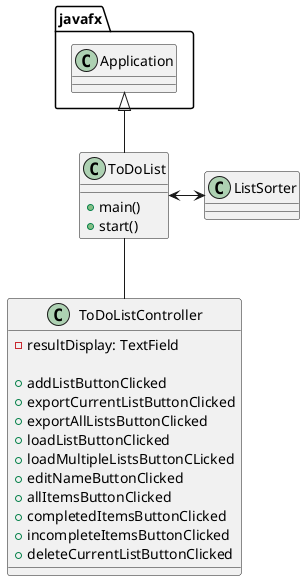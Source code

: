 @startuml
'https://plantuml.com/class-diagram

class ToDoList{
    + main()
    + start()
}

class ToDoListController{
    - resultDisplay: TextField

    + addListButtonClicked
    + exportCurrentListButtonClicked
    + exportAllListsButtonClicked
    + loadListButtonClicked
    + loadMultipleListsButtonCLicked
    + editNameButtonClicked
    + allItemsButtonClicked
    + completedItemsButtonClicked
    + incompleteItemsButtonClicked
    + deleteCurrentListButtonClicked
}

class ListSorter {

}

javafx.Application <|-- ToDoList

ToDoList <-> ListSorter
ToDoList -- ToDoListController

@enduml
